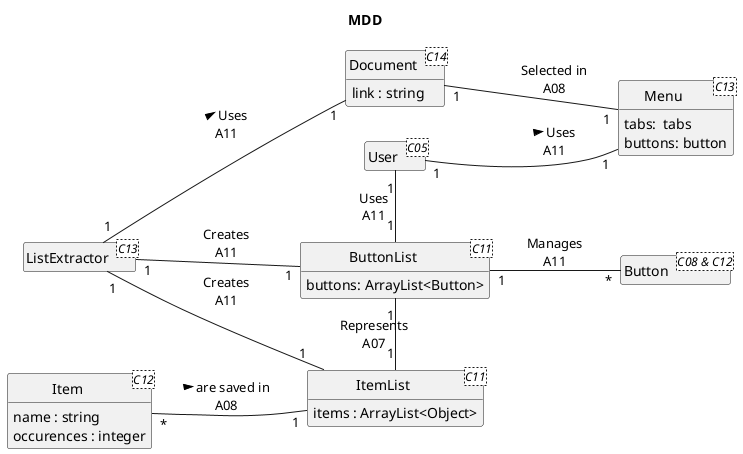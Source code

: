 @startuml
skinparam style strictuml
skinparam defaultfontname Verdana
skinparam ControlStereotypeFontColor #blue
left to right direction
hide empty members
'skinparam linetype ortho

title MDD

class User <C05> {}

class Menu <C13> {
    tabs:  tabs
    buttons: button
}

class ItemList <C11> {
    items : ArrayList<Object> 
}
class Item <C12>  {
  name : string
  occurences : integer
}

class ButtonList<C11>{
    buttons: ArrayList<Button>
}

class Button <C08 & C12> {}

class ListExtractor <C13> {}

class Document <C14> {
    link : string
}

Document "1" -- "1" Menu : Selected in\nA08
ListExtractor "1" -- "1" Document : > Uses\nA11

User "1" -- "1" Menu : > Uses\nA11
ButtonList "1" -l- "1" User :  Uses\nA11

ListExtractor "1" -- "1" ButtonList :  Creates\nA11
ListExtractor "1" -- "1" ItemList : Creates\nA11

ItemList "1" -l- "1" ButtonList : Represents\nA07
ButtonList "1" -- "*" Button : Manages\nA11

Item "*" -- "1" ItemList : > are saved in\nA08

@enduml